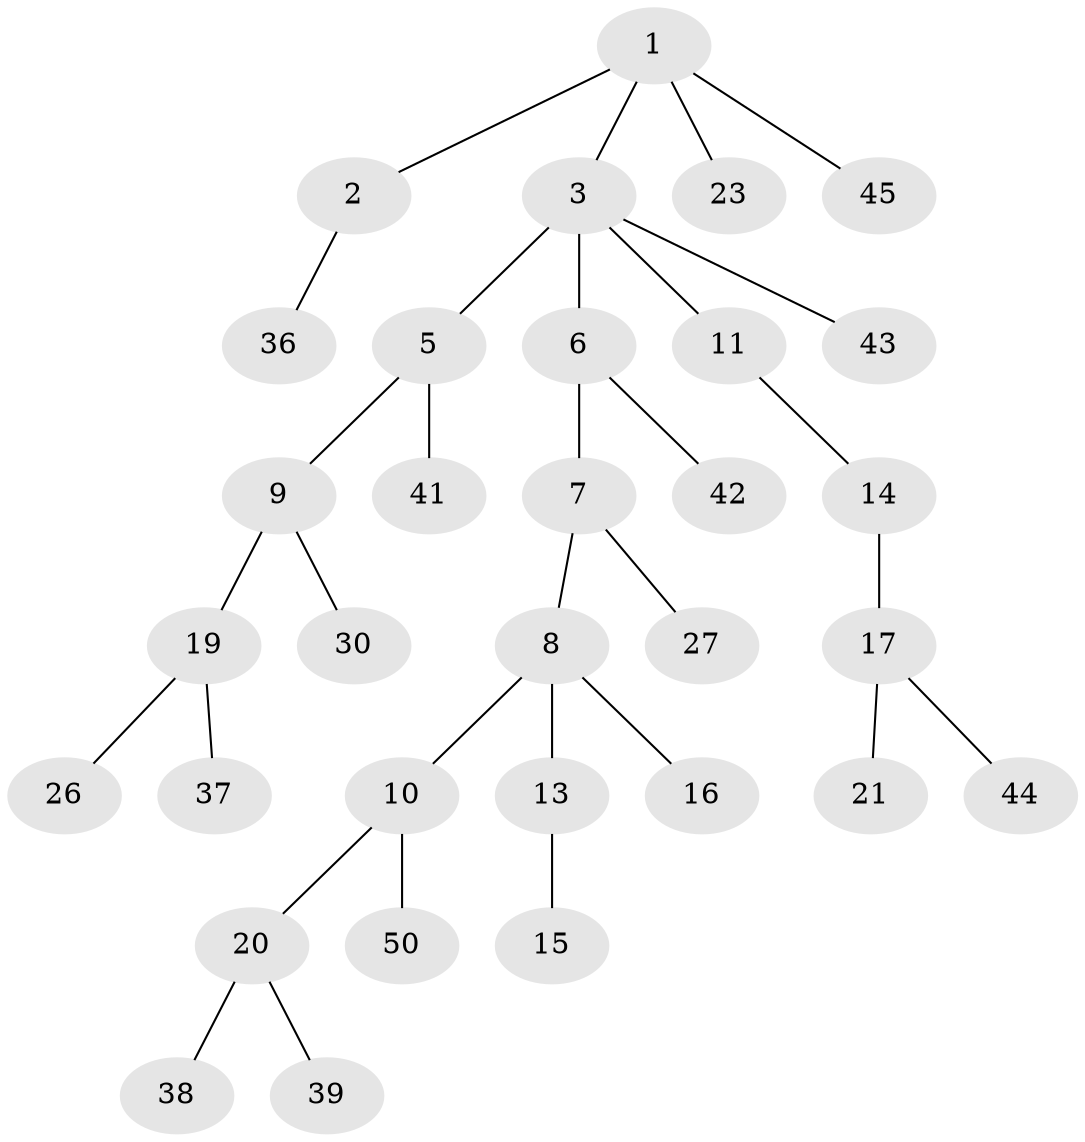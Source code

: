 // original degree distribution, {4: 0.11764705882352941, 3: 0.1568627450980392, 5: 0.0196078431372549, 2: 0.21568627450980393, 1: 0.49019607843137253}
// Generated by graph-tools (version 1.1) at 2025/11/02/27/25 16:11:29]
// undirected, 32 vertices, 31 edges
graph export_dot {
graph [start="1"]
  node [color=gray90,style=filled];
  1 [super="+12"];
  2 [super="+22"];
  3 [super="+4"];
  5 [super="+34"];
  6 [super="+24"];
  7;
  8 [super="+46"];
  9 [super="+29"];
  10 [super="+18"];
  11 [super="+40"];
  13;
  14 [super="+51"];
  15 [super="+31"];
  16;
  17 [super="+25"];
  19 [super="+35"];
  20 [super="+32"];
  21 [super="+33"];
  23 [super="+28"];
  26;
  27 [super="+48"];
  30;
  36 [super="+49"];
  37;
  38;
  39;
  41 [super="+47"];
  42;
  43;
  44;
  45;
  50;
  1 -- 2;
  1 -- 3;
  1 -- 23;
  1 -- 45;
  2 -- 36;
  3 -- 11;
  3 -- 43;
  3 -- 5;
  3 -- 6;
  5 -- 9;
  5 -- 41;
  6 -- 7;
  6 -- 42;
  7 -- 8;
  7 -- 27;
  8 -- 10;
  8 -- 13;
  8 -- 16;
  9 -- 19;
  9 -- 30;
  10 -- 20;
  10 -- 50;
  11 -- 14;
  13 -- 15;
  14 -- 17;
  17 -- 21;
  17 -- 44;
  19 -- 26;
  19 -- 37;
  20 -- 39;
  20 -- 38;
}
